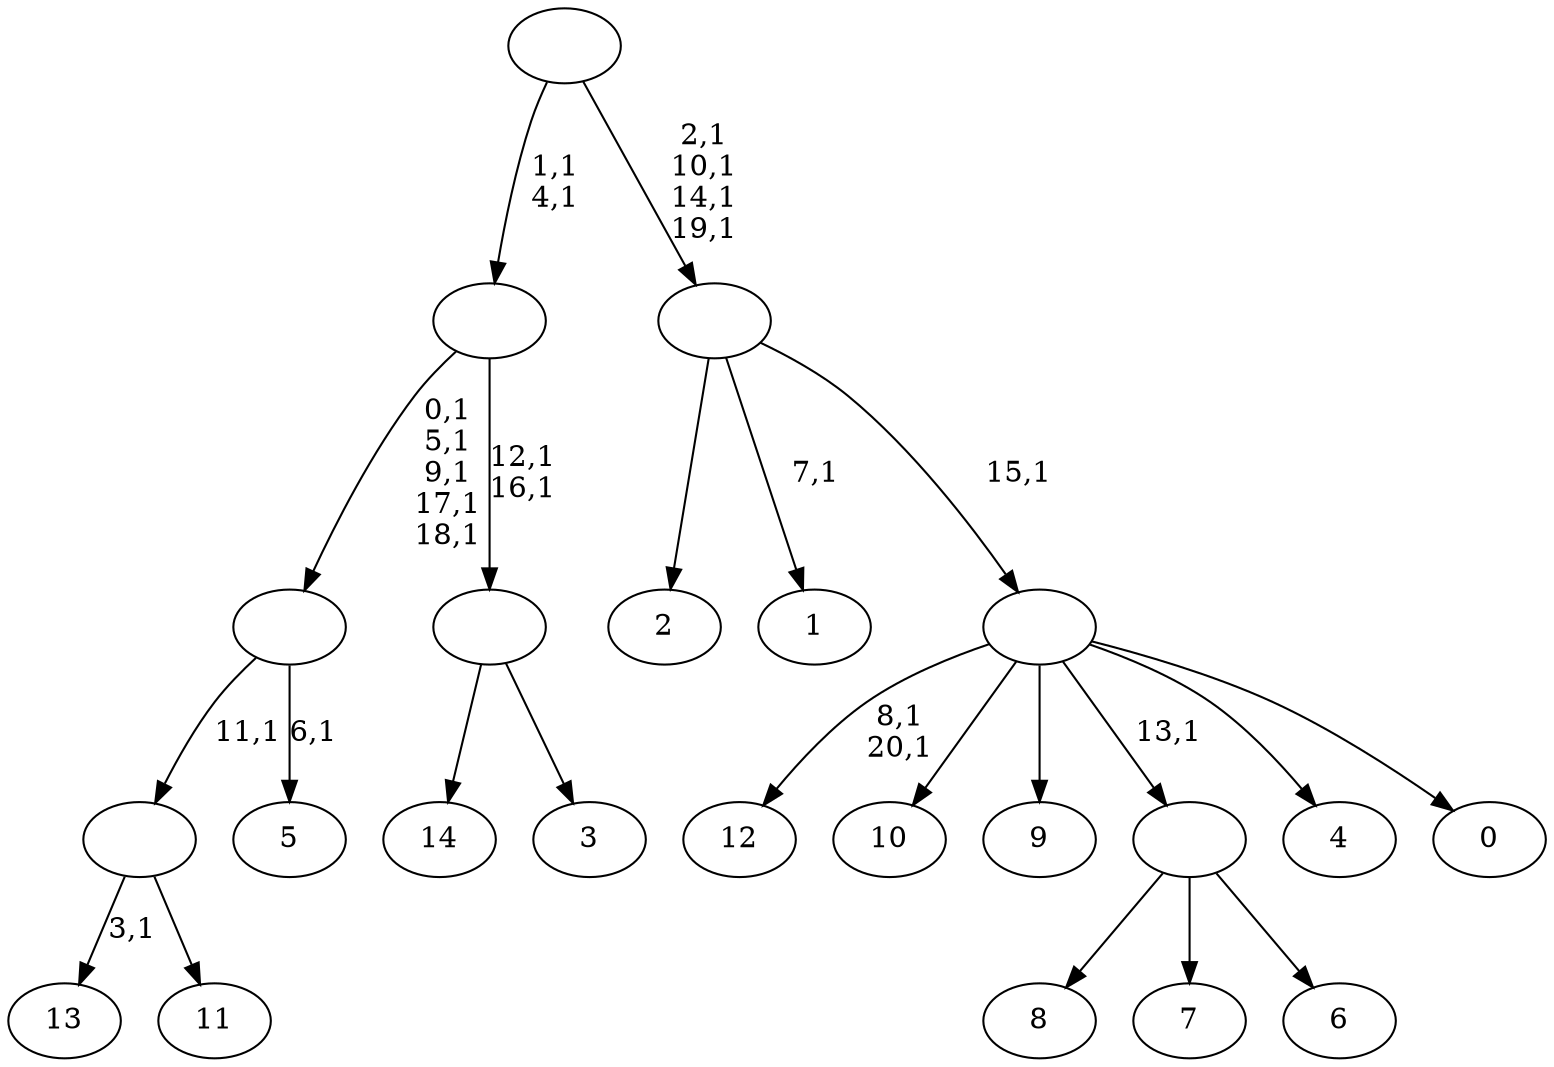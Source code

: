 digraph T {
	36 [label="14"]
	35 [label="13"]
	33 [label="12"]
	30 [label="11"]
	29 [label=""]
	28 [label="10"]
	27 [label="9"]
	26 [label="8"]
	25 [label="7"]
	24 [label="6"]
	23 [label=""]
	22 [label="5"]
	20 [label=""]
	15 [label="4"]
	14 [label="3"]
	13 [label=""]
	11 [label=""]
	9 [label="2"]
	8 [label="1"]
	6 [label="0"]
	5 [label=""]
	4 [label=""]
	0 [label=""]
	29 -> 35 [label="3,1"]
	29 -> 30 [label=""]
	23 -> 26 [label=""]
	23 -> 25 [label=""]
	23 -> 24 [label=""]
	20 -> 22 [label="6,1"]
	20 -> 29 [label="11,1"]
	13 -> 36 [label=""]
	13 -> 14 [label=""]
	11 -> 13 [label="12,1\n16,1"]
	11 -> 20 [label="0,1\n5,1\n9,1\n17,1\n18,1"]
	5 -> 33 [label="8,1\n20,1"]
	5 -> 28 [label=""]
	5 -> 27 [label=""]
	5 -> 23 [label="13,1"]
	5 -> 15 [label=""]
	5 -> 6 [label=""]
	4 -> 8 [label="7,1"]
	4 -> 9 [label=""]
	4 -> 5 [label="15,1"]
	0 -> 4 [label="2,1\n10,1\n14,1\n19,1"]
	0 -> 11 [label="1,1\n4,1"]
}

